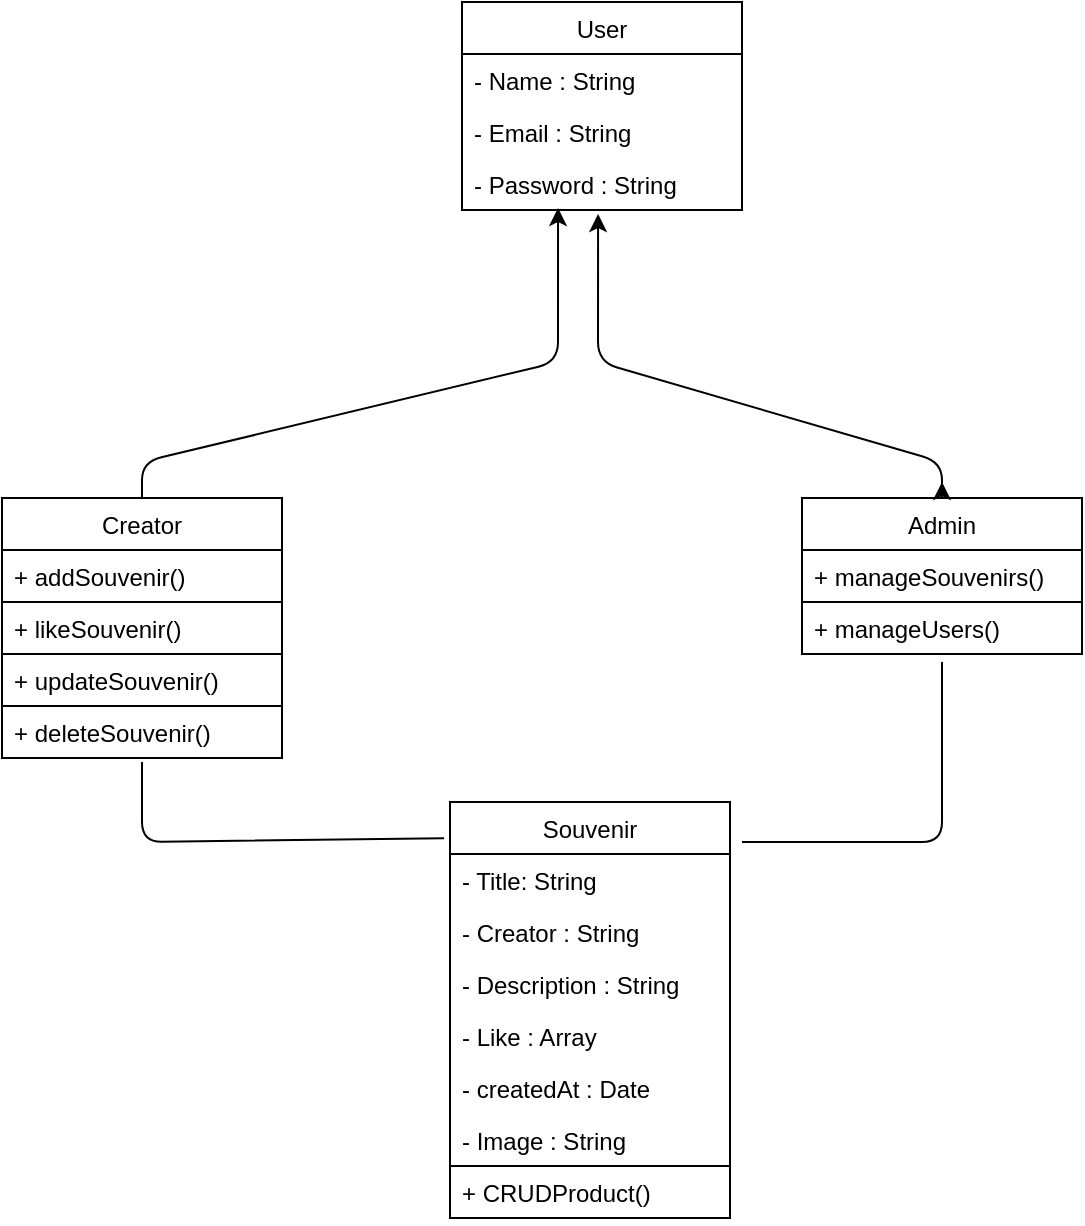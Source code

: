 <mxfile>
    <diagram id="lcbT6uD8kF1ou-3ewvry" name="Page-1">
        <mxGraphModel dx="650" dy="478" grid="1" gridSize="10" guides="1" tooltips="1" connect="1" arrows="1" fold="1" page="1" pageScale="1" pageWidth="827" pageHeight="1169" math="0" shadow="0">
            <root>
                <mxCell id="0"/>
                <mxCell id="1" parent="0"/>
                <mxCell id="2" value="Creator" style="swimlane;fontStyle=0;childLayout=stackLayout;horizontal=1;startSize=26;fillColor=none;horizontalStack=0;resizeParent=1;resizeParentMax=0;resizeLast=0;collapsible=1;marginBottom=0;" vertex="1" parent="1">
                    <mxGeometry x="50" y="268" width="140" height="130" as="geometry">
                        <mxRectangle x="90" y="80" width="60" height="26" as="alternateBounds"/>
                    </mxGeometry>
                </mxCell>
                <mxCell id="5" value="+ addSouvenir() " style="text;strokeColor=default;fillColor=none;align=left;verticalAlign=top;spacingLeft=4;spacingRight=4;overflow=hidden;rotatable=0;points=[[0,0.5],[1,0.5]];portConstraint=eastwest;" vertex="1" parent="2">
                    <mxGeometry y="26" width="140" height="26" as="geometry"/>
                </mxCell>
                <mxCell id="14" value="+ likeSouvenir() " style="text;strokeColor=default;fillColor=none;align=left;verticalAlign=top;spacingLeft=4;spacingRight=4;overflow=hidden;rotatable=0;points=[[0,0.5],[1,0.5]];portConstraint=eastwest;" vertex="1" parent="2">
                    <mxGeometry y="52" width="140" height="26" as="geometry"/>
                </mxCell>
                <mxCell id="15" value="+ updateSouvenir() " style="text;strokeColor=default;fillColor=none;align=left;verticalAlign=top;spacingLeft=4;spacingRight=4;overflow=hidden;rotatable=0;points=[[0,0.5],[1,0.5]];portConstraint=eastwest;" vertex="1" parent="2">
                    <mxGeometry y="78" width="140" height="26" as="geometry"/>
                </mxCell>
                <mxCell id="12" value="+ deleteSouvenir() " style="text;strokeColor=default;fillColor=none;align=left;verticalAlign=top;spacingLeft=4;spacingRight=4;overflow=hidden;rotatable=0;points=[[0,0.5],[1,0.5]];portConstraint=eastwest;" vertex="1" parent="2">
                    <mxGeometry y="104" width="140" height="26" as="geometry"/>
                </mxCell>
                <mxCell id="16" value="User" style="swimlane;fontStyle=0;childLayout=stackLayout;horizontal=1;startSize=26;fillColor=none;horizontalStack=0;resizeParent=1;resizeParentMax=0;resizeLast=0;collapsible=1;marginBottom=0;" vertex="1" parent="1">
                    <mxGeometry x="280" y="20" width="140" height="104" as="geometry">
                        <mxRectangle x="90" y="80" width="60" height="26" as="alternateBounds"/>
                    </mxGeometry>
                </mxCell>
                <mxCell id="17" value="- Name : String          &#10; " style="text;strokeColor=none;fillColor=none;align=left;verticalAlign=top;spacingLeft=4;spacingRight=4;overflow=hidden;rotatable=0;points=[[0,0.5],[1,0.5]];portConstraint=eastwest;" vertex="1" parent="16">
                    <mxGeometry y="26" width="140" height="26" as="geometry"/>
                </mxCell>
                <mxCell id="18" value="- Email : String    " style="text;strokeColor=none;fillColor=none;align=left;verticalAlign=top;spacingLeft=4;spacingRight=4;overflow=hidden;rotatable=0;points=[[0,0.5],[1,0.5]];portConstraint=eastwest;" vertex="1" parent="16">
                    <mxGeometry y="52" width="140" height="26" as="geometry"/>
                </mxCell>
                <mxCell id="19" value="- Password : String    " style="text;strokeColor=none;fillColor=none;align=left;verticalAlign=top;spacingLeft=4;spacingRight=4;overflow=hidden;rotatable=0;points=[[0,0.5],[1,0.5]];portConstraint=eastwest;" vertex="1" parent="16">
                    <mxGeometry y="78" width="140" height="26" as="geometry"/>
                </mxCell>
                <mxCell id="27" value="" style="endArrow=classic;html=1;exitX=0.5;exitY=0;exitDx=0;exitDy=0;entryX=0.343;entryY=0.962;entryDx=0;entryDy=0;entryPerimeter=0;" edge="1" parent="1" source="2" target="19">
                    <mxGeometry width="50" height="50" relative="1" as="geometry">
                        <mxPoint x="310" y="270" as="sourcePoint"/>
                        <mxPoint x="340.06" y="230.002" as="targetPoint"/>
                        <Array as="points">
                            <mxPoint x="120" y="250"/>
                            <mxPoint x="328" y="200"/>
                        </Array>
                    </mxGeometry>
                </mxCell>
                <mxCell id="38" style="edgeStyle=none;html=1;" edge="1" parent="1" source="29">
                    <mxGeometry relative="1" as="geometry">
                        <mxPoint x="520" y="260" as="targetPoint"/>
                    </mxGeometry>
                </mxCell>
                <mxCell id="29" value="Admin" style="swimlane;fontStyle=0;childLayout=stackLayout;horizontal=1;startSize=26;fillColor=none;horizontalStack=0;resizeParent=1;resizeParentMax=0;resizeLast=0;collapsible=1;marginBottom=0;" vertex="1" parent="1">
                    <mxGeometry x="450" y="268" width="140" height="78" as="geometry">
                        <mxRectangle x="90" y="80" width="60" height="26" as="alternateBounds"/>
                    </mxGeometry>
                </mxCell>
                <mxCell id="33" value="+ manageSouvenirs()" style="text;strokeColor=default;fillColor=none;align=left;verticalAlign=top;spacingLeft=4;spacingRight=4;overflow=hidden;rotatable=0;points=[[0,0.5],[1,0.5]];portConstraint=eastwest;" vertex="1" parent="29">
                    <mxGeometry y="26" width="140" height="26" as="geometry"/>
                </mxCell>
                <mxCell id="34" value="+ manageUsers()" style="text;strokeColor=default;fillColor=none;align=left;verticalAlign=top;spacingLeft=4;spacingRight=4;overflow=hidden;rotatable=0;points=[[0,0.5],[1,0.5]];portConstraint=eastwest;" vertex="1" parent="29">
                    <mxGeometry y="52" width="140" height="26" as="geometry"/>
                </mxCell>
                <mxCell id="37" value="" style="endArrow=classic;html=1;exitX=0.5;exitY=0;exitDx=0;exitDy=0;entryX=0.486;entryY=1.077;entryDx=0;entryDy=0;entryPerimeter=0;" edge="1" parent="1" source="29" target="19">
                    <mxGeometry width="50" height="50" relative="1" as="geometry">
                        <mxPoint x="130" y="278" as="sourcePoint"/>
                        <mxPoint x="350" y="228" as="targetPoint"/>
                        <Array as="points">
                            <mxPoint x="520" y="250"/>
                            <mxPoint x="348" y="200"/>
                        </Array>
                    </mxGeometry>
                </mxCell>
                <mxCell id="43" value="Souvenir" style="swimlane;fontStyle=0;childLayout=stackLayout;horizontal=1;startSize=26;fillColor=none;horizontalStack=0;resizeParent=1;resizeParentMax=0;resizeLast=0;collapsible=1;marginBottom=0;" vertex="1" parent="1">
                    <mxGeometry x="274" y="420" width="140" height="208" as="geometry">
                        <mxRectangle x="90" y="80" width="60" height="26" as="alternateBounds"/>
                    </mxGeometry>
                </mxCell>
                <mxCell id="44" value="- Title: String          &#10; " style="text;strokeColor=none;fillColor=none;align=left;verticalAlign=top;spacingLeft=4;spacingRight=4;overflow=hidden;rotatable=0;points=[[0,0.5],[1,0.5]];portConstraint=eastwest;" vertex="1" parent="43">
                    <mxGeometry y="26" width="140" height="26" as="geometry"/>
                </mxCell>
                <mxCell id="54" value="- Creator : String    " style="text;strokeColor=none;fillColor=none;align=left;verticalAlign=top;spacingLeft=4;spacingRight=4;overflow=hidden;rotatable=0;points=[[0,0.5],[1,0.5]];portConstraint=eastwest;" vertex="1" parent="43">
                    <mxGeometry y="52" width="140" height="26" as="geometry"/>
                </mxCell>
                <mxCell id="46" value="- Description : String    " style="text;strokeColor=none;fillColor=none;align=left;verticalAlign=top;spacingLeft=4;spacingRight=4;overflow=hidden;rotatable=0;points=[[0,0.5],[1,0.5]];portConstraint=eastwest;" vertex="1" parent="43">
                    <mxGeometry y="78" width="140" height="26" as="geometry"/>
                </mxCell>
                <mxCell id="51" value="- Like : Array" style="text;strokeColor=none;fillColor=none;align=left;verticalAlign=top;spacingLeft=4;spacingRight=4;overflow=hidden;rotatable=0;points=[[0,0.5],[1,0.5]];portConstraint=eastwest;" vertex="1" parent="43">
                    <mxGeometry y="104" width="140" height="26" as="geometry"/>
                </mxCell>
                <mxCell id="45" value="- createdAt : Date   " style="text;strokeColor=none;fillColor=none;align=left;verticalAlign=top;spacingLeft=4;spacingRight=4;overflow=hidden;rotatable=0;points=[[0,0.5],[1,0.5]];portConstraint=eastwest;" vertex="1" parent="43">
                    <mxGeometry y="130" width="140" height="26" as="geometry"/>
                </mxCell>
                <mxCell id="53" value="- Image : String    " style="text;strokeColor=none;fillColor=none;align=left;verticalAlign=top;spacingLeft=4;spacingRight=4;overflow=hidden;rotatable=0;points=[[0,0.5],[1,0.5]];portConstraint=eastwest;" vertex="1" parent="43">
                    <mxGeometry y="156" width="140" height="26" as="geometry"/>
                </mxCell>
                <mxCell id="47" value="+ CRUDProduct()" style="text;strokeColor=default;fillColor=none;align=left;verticalAlign=top;spacingLeft=4;spacingRight=4;overflow=hidden;rotatable=0;points=[[0,0.5],[1,0.5]];portConstraint=eastwest;" vertex="1" parent="43">
                    <mxGeometry y="182" width="140" height="26" as="geometry"/>
                </mxCell>
                <mxCell id="52" value="" style="endArrow=none;html=1;" edge="1" parent="1">
                    <mxGeometry width="50" height="50" relative="1" as="geometry">
                        <mxPoint x="420" y="440" as="sourcePoint"/>
                        <mxPoint x="520" y="350" as="targetPoint"/>
                        <Array as="points">
                            <mxPoint x="520" y="440"/>
                            <mxPoint x="520" y="420"/>
                        </Array>
                    </mxGeometry>
                </mxCell>
                <mxCell id="55" value="" style="endArrow=none;html=1;exitX=-0.021;exitY=0.087;exitDx=0;exitDy=0;exitPerimeter=0;" edge="1" parent="1" source="43">
                    <mxGeometry width="50" height="50" relative="1" as="geometry">
                        <mxPoint x="270" y="420" as="sourcePoint"/>
                        <mxPoint x="120" y="400" as="targetPoint"/>
                        <Array as="points">
                            <mxPoint x="120" y="440"/>
                        </Array>
                    </mxGeometry>
                </mxCell>
            </root>
        </mxGraphModel>
    </diagram>
</mxfile>